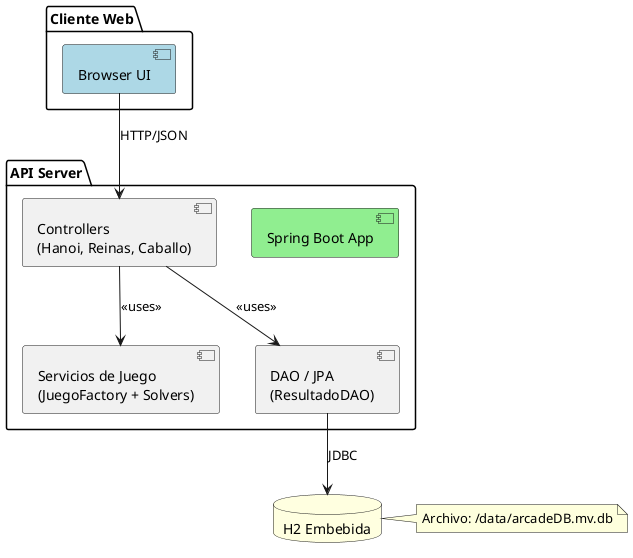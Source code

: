 @startuml
' ==== Diagrama de Componentes ====

package "Cliente Web" {
  component "Browser UI" as BrowserUI #LightBlue
}

package "API Server" {
  [Spring Boot App] #LightGreen
  component "Controllers\n(Hanoi, Reinas, Caballo)" as Controllers
  component "Servicios de Juego\n(JuegoFactory + Solvers)" as BusinessLogic
  component "DAO / JPA\n(ResultadoDAO)" as Persistence
}

database "H2 Embebida" as H2DB #LightYellow

BrowserUI --> Controllers : HTTP/JSON
Controllers --> BusinessLogic : <<uses>>
Controllers --> Persistence : <<uses>>
Persistence --> H2DB : JDBC

note right of H2DB
  Archivo: /data/arcadeDB.mv.db
end note

@enduml

